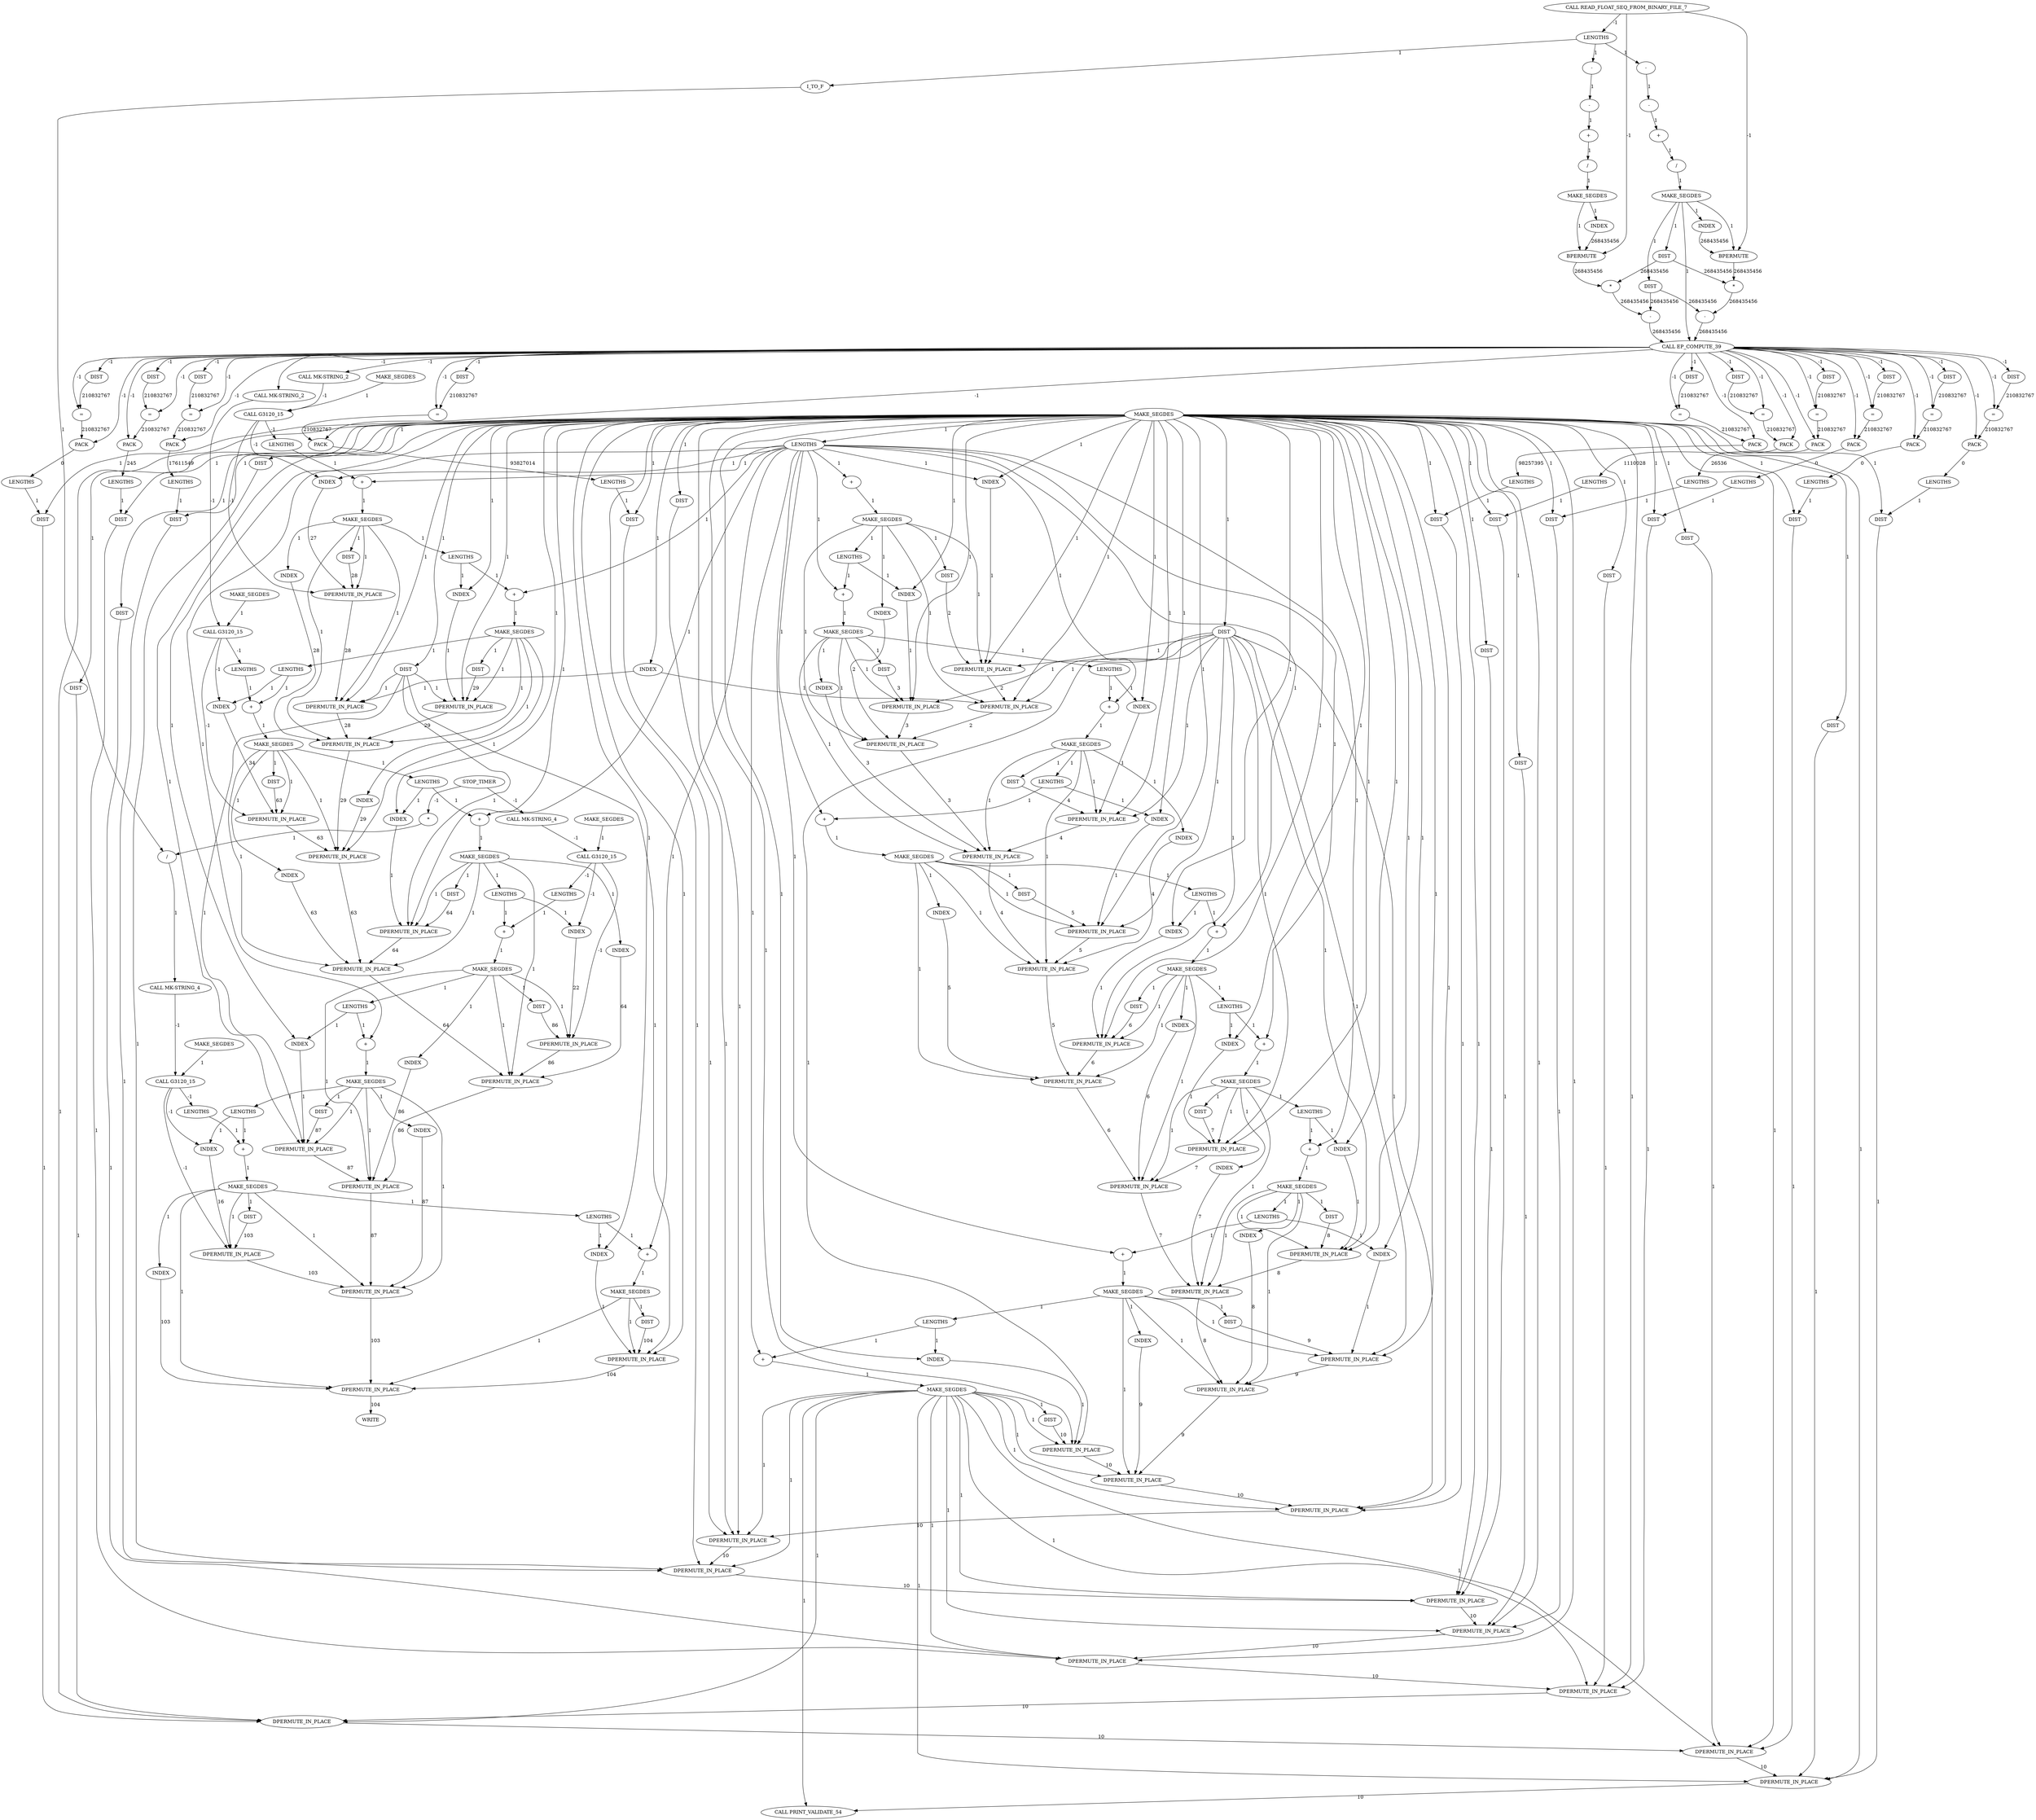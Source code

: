 digraph {
	ep_A_INST_4998 [label=DIST cost=43]
	ep_A_INST_4738 [label=LENGTHS cost=1419]
	ep_A_INST_91 [label="CALL G3120_15" cost=0]
	ep_A_INST_4604 [label=INDEX cost=172]
	ep_A_INST_5230 [label=DIST cost=43]
	ep_A_INST_5799 [label=MAKE_SEGDES cost=86]
	ep_A_INST_4543 [label=MAKE_SEGDES cost=43]
	ep_A_INST_10302 [label=DPERMUTE_IN_PLACE cost=215]
	ep_A_INST_3915 [label=MAKE_SEGDES cost=1591]
	ep_A_INST_4663 [label=PACK cost=2788401521]
	ep_A_INST_10319 [label=DPERMUTE_IN_PLACE cost=903]
	ep_A_INST_4081 [label=MAKE_SEGDES cost=43]
	ep_A_INST_64 [label=STOP_TIMER cost=0]
	ep_A_INST_4538 [label="+" cost=43]
	ep_A_INST_4867 [label=PACK cost=700588938]
	ep_A_INST_5805 [label=DIST cost=1]
	ep_A_INST_10317 [label=DPERMUTE_IN_PLACE cost=860]
	ep_A_INST_5275 [label=PACK cost=265992711]
	ep_A_INST_5871 [label="+" cost=86]
	ep_A_INST_10329 [label=DPERMUTE_IN_PLACE cost=172]
	ep_A_INST_5225 [label=DIST cost=86]
	ep_A_INST_4958 [label=DIST cost=1]
	ep_A_INST_5453 [label=MAKE_SEGDES cost=43]
	ep_A_INST_5503 [label=INDEX cost=172]
	ep_A_INST_123 [label="CALL MK-STRING_4" cost=0]
	ep_A_INST_4865 [label="=" cost=163305916]
	ep_A_INST_5882 [label=DIST cost=43]
	ep_A_INST_5001 [label="=" cost=162471157]
	ep_A_INST_10322 [label=DPERMUTE_IN_PLACE cost=903]
	ep_A_INST_4153 [label="+" cost=86]
	ep_A_INST_5876 [label=MAKE_SEGDES cost=43]
	ep_A_INST_5282 [label=LENGTHS cost=24897]
	ep_A_INST_61 [label="CALL EP_COMPUTE_39" cost=0]
	ep_A_INST_4935 [label=PACK cost=283357745]
	ep_A_INST_5906 [label=WRITE cost=0]
	ep_A_INST_4615 [label="+" cost=86]
	ep_A_INST_3980 [label=LENGTHS cost=86]
	ep_A_INST_5635 [label=LENGTHS cost=43]
	ep_A_INST_10325 [label=DPERMUTE_IN_PLACE cost=903]
	ep_A_INST_3876 [label="-" cost=1376]
	ep_A_INST_5783 [label=INDEX cost=215]
	ep_A_INST_5525 [label=DIST cost=43]
	ep_A_INST_5631 [label=INDEX cost=1591]
	ep_A_INST_10341 [label=DPERMUTE_IN_PLACE cost=215]
	ep_A_INST_10298 [label=DPERMUTE_IN_PLACE cost=3096]
	ep_A_INST_10328 [label=DPERMUTE_IN_PLACE cost=172]
	ep_A_INST_10311 [label=DPERMUTE_IN_PLACE cost=3611]
	ep_A_INST_5448 [label="+" cost=1978]
	ep_A_INST_4057 [label=LENGTHS cost=43]
	ep_A_INST_5270 [label=DIST cost=43]
	ep_A_INST_10337 [label=DPERMUTE_IN_PLACE cost=301]
	ep_A_INST_5733 [label=MAKE_SEGDES cost=43]
	ep_A_INST_5134 [label=DIST cost=21285]
	ep_A_INST_4004 [label=MAKE_SEGDES cost=43]
	ep_A_INST_4211 [label=LENGTHS cost=43]
	ep_A_INST_5771 [label=INDEX cost=86]
	ep_A_INST_4799 [label=PACK cost=799648769]
	ep_A_INST_3920 [label=INDEX cost=2107]
	ep_A_INST_98 [label=MAKE_SEGDES cost=43]
	ep_A_INST_4384 [label="+" cost=86]
	ep_A_INST_4806 [label=LENGTHS cost=602]
	ep_A_INST_10331 [label=DPERMUTE_IN_PLACE cost=171]
	ep_A_INST_3898 [label=BPERMUTE cost=1790026704]
	ep_A_INST_3949 [label=MAKE_SEGDES cost=172]
	ep_A_INST_5162 [label=DIST cost=43]
	ep_A_INST_10307 [label=DPERMUTE_IN_PLACE cost=172]
	ep_A_INST_5429 [label=LENGTHS cost=43]
	ep_A_INST_4312 [label=MAKE_SEGDES cost=43]
	ep_A_INST_4442 [label=LENGTHS cost=43]
	ep_A_INST_5333 [label="/" cost=129]
	ep_A_INST_124 [label="CALL G3120_15" cost=0]
	ep_A_INST_4241 [label=DIST cost=43]
	ep_A_INST_4515 [label=INDEX cost=2838]
	ep_A_INST_10332 [label=DPERMUTE_IN_PLACE cost=172]
	ep_A_INST_5089 [label=DIST cost=86]
	ep_A_INST_10324 [label=DPERMUTE_IN_PLACE cost=2193]
	ep_A_INST_10321 [label=DPERMUTE_IN_PLACE cost=1720]
	ep_A_INST_5078 [label=LENGTHS cost=1247]
	ep_A_INST_5709 [label=LENGTHS cost=86]
	ep_A_INST_5705 [label=INDEX cost=2193]
	ep_A_INST_3928 [label=BPERMUTE cost=1765339759]
	ep_A_INST_10316 [label=DPERMUTE_IN_PLACE cost=2107]
	ep_A_INST_10299 [label=DPERMUTE_IN_PLACE cost=172]
	ep_A_INST_4890 [label=DIST cost=43]
	ep_A_INST_4930 [label=DIST cost=43]
	ep_A_INST_10312 [label=DPERMUTE_IN_PLACE cost=129]
	ep_A_INST_4134 [label=LENGTHS cost=129]
	ep_A_INST_10303 [label=DPERMUTE_IN_PLACE cost=171]
	ep_A_INST_4130 [label=INDEX cost=172]
	ep_A_INST_3906 [label="-" cost=989]
	ep_A_INST_5205 [label="=" cost=163027534]
	ep_A_INST_10330 [label=DPERMUTE_IN_PLACE cost=430]
	ep_A_INST_20 [label="CALL READ_FLOAT_SEQ_FROM_BINARY_FILE_7" cost=0]
	ep_A_INST_36 [label="*" cost=617477592]
	ep_A_INST_5379 [label=MAKE_SEGDES cost=43]
	ep_A_INST_5026 [label=DIST cost=43]
	ep_A_INST_4361 [label=INDEX cost=3311]
	ep_A_INST_5139 [label=PACK cost=337977119]
	ep_A_INST_10334 [label=DPERMUTE_IN_PLACE cost=344]
	ep_A_INST_112 [label="CALL MK-STRING_4" cost=0]
	ep_A_INST_4822 [label=DIST cost=1]
	ep_A_INST_5137 [label="=" cost=163072684]
	ep_A_INST_4395 [label=DIST cost=43]
	ep_A_INST_4307 [label="+" cost=86]
	ep_A_INST_10310 [label=DPERMUTE_IN_PLACE cost=171]
	ep_A_INST_4549 [label=DIST cost=43]
	ep_A_INST_5003 [label=PACK cost=266093331]
	ep_A_INST_4288 [label=LENGTHS cost=43]
	ep_A_INST_5852 [label=LENGTHS cost=43]
	ep_A_INST_49 [label="*" cost=666928366]
	ep_A_INST_42 [label="-" cost=702261122]
	ep_A_INST_4065 [label=INDEX cost=215]
	ep_A_INST_10318 [label=DPERMUTE_IN_PLACE cost=989]
	ep_A_INST_5021 [label=DIST cost=26488]
	ep_A_INST_10305 [label=DPERMUTE_IN_PLACE cost=129]
	ep_A_INST_4797 [label="=" cost=163780980]
	ep_A_INST_5653 [label=LENGTHS cost=43]
	ep_A_INST_10313 [label=DPERMUTE_IN_PLACE cost=172]
	ep_A_INST_87 [label=MAKE_SEGDES cost=86]
	ep_A_INST_5519 [label=MAKE_SEGDES cost=43]
	ep_A_INST_4749 [label=DIST cost=903]
	ep_A_INST_5385 [label=DIST cost=86]
	ep_A_INST_4942 [label=LENGTHS cost=602]
	ep_A_INST_4885 [label=DIST cost=344]
	ep_A_INST_3914 [label="/" cost=5805]
	ep_A_INST_3878 [label="-" cost=43]
	ep_A_INST_5157 [label=DIST cost=86]
	ep_A_INST_5341 [label=DIST cost=86]
	ep_A_INST_5374 [label="+" cost=129]
	ep_A_INST_3908 [label="-" cost=1]
	ep_A_INST_4053 [label=INDEX cost=215]
	ep_A_INST_3955 [label=DIST cost=516]
	ep_A_INST_5069 [label="=" cost=163152148]
	ep_A_INST_10326 [label=DPERMUTE_IN_PLACE cost=386]
	ep_A_INST_4626 [label=DIST cost=43]
	ep_A_INST_4731 [label=PACK cost=2722571574]
	ep_A_INST_3884 [label="/" cost=172]
	ep_A_INST_4373 [label=INDEX cost=129]
	ep_A_INST_10320 [label=DPERMUTE_IN_PLACE cost=903]
	ep_A_INST_3940 [label=DIST cost=1806]
	ep_A_INST_5146 [label=LENGTHS cost=1333]
	ep_A_INST_5848 [label=INDEX cost=172]
	ep_A_INST_4230 [label="+" cost=86]
	ep_A_INST_5459 [label=DIST cost=43]
	ep_A_INST_4658 [label=DIST cost=43]
	ep_A_INST_5202 [label=DIST cost=20855]
	ep_A_INST_101 [label="CALL MK-STRING_2" cost=0]
	ep_A_INST_3890 [label=INDEX cost=731]
	ep_A_INST_4296 [label=INDEX cost=129]
	ep_A_INST_4158 [label=MAKE_SEGDES cost=86]
	ep_A_INST_5739 [label=DIST cost=86]
	ep_A_INST_4087 [label=DIST cost=86]
	ep_A_INST_4472 [label=DIST cost=43]
	ep_A_INST_4284 [label=INDEX cost=5719]
	ep_A_INST_5491 [label=INDEX cost=86]
	ep_A_INST_10314 [label=DPERMUTE_IN_PLACE cost=128]
	ep_A_INST_10323 [label=DPERMUTE_IN_PLACE cost=946]
	ep_A_INST_5775 [label=LENGTHS cost=86]
	ep_A_INST_10301 [label=DPERMUTE_IN_PLACE cost=214]
	ep_A_INST_5665 [label=DIST cost=43]
	ep_A_INST_4519 [label=LENGTHS cost=86]
	ep_A_INST_4207 [label=INDEX cost=3139]
	ep_A_INST_3910 [label="+" cost=516]
	ep_A_INST_5643 [label=INDEX cost=129]
	ep_A_INST_5214 [label=LENGTHS cost=473]
	ep_A_INST_3976 [label=INDEX cost=1032]
	ep_A_INST_10315 [label=DPERMUTE_IN_PLACE cost=129]
	ep_A_INST_4461 [label="+" cost=86]
	ep_A_INST_74 [label="CALL PRINT_VALIDATE_54" cost=0]
	ep_A_INST_5010 [label=LENGTHS cost=946]
	ep_A_INST_5293 [label=DIST cost=1376]
	ep_A_INST_4620 [label=MAKE_SEGDES cost=43]
	ep_A_INST_3874 [label=LENGTHS cost=301]
	ep_A_INST_5793 [label=LENGTHS cost=2021]
	ep_A_INST_5094 [label=DIST cost=43]
	ep_A_INST_5588 [label="+" cost=86]
	ep_A_INST_4527 [label=INDEX cost=172]
	ep_A_INST_5071 [label=PACK cost=266053556]
	ep_A_INST_5513 [label=LENGTHS cost=43]
	ep_A_INST_5599 [label=DIST cost=43]
	ep_A_INST_5569 [label=LENGTHS cost=43]
	ep_A_INST_5593 [label=MAKE_SEGDES cost=86]
	ep_A_INST_120 [label=MAKE_SEGDES cost=43]
	ep_A_INST_4953 [label=DIST cost=559]
	ep_A_INST_10327 [label=DPERMUTE_IN_PLACE cost=86]
	ep_A_INST_4862 [label=DIST cost=22059]
	ep_A_INST_4933 [label="=" cost=162957659]
	ep_A_INST_3937 [label=DIST cost=1462]
	ep_A_INST_5514 [label="+" cost=43]
	ep_A_INST_4318 [label=DIST cost=86]
	ep_A_INST_4365 [label=LENGTHS cost=86]
	ep_A_INST_3885 [label=MAKE_SEGDES cost=43]
	ep_A_INST_5577 [label=INDEX cost=129]
	ep_A_INST_4076 [label="+" cost=129]
	ep_A_INST_3988 [label=INDEX cost=129]
	ep_A_INST_10340 [label=DPERMUTE_IN_PLACE cost=214]
	ep_A_INST_4661 [label="=" cost=163657054]
	ep_A_INST_5066 [label=DIST cost=1]
	ep_A_INST_4794 [label=DIST cost=23263]
	ep_A_INST_4389 [label=MAKE_SEGDES cost=43]
	ep_A_INST_10309 [label=DPERMUTE_IN_PLACE cost=129]
	ep_A_INST_4235 [label=MAKE_SEGDES cost=43]
	ep_A_INST_4219 [label=INDEX cost=172]
	ep_A_INST_5717 [label=INDEX cost=129]
	ep_A_INST_10300 [label=DPERMUTE_IN_PLACE cost=172]
	ep_A_INST_5794 [label="+" cost=43]
	ep_A_INST_5363 [label=INDEX cost=2064]
	ep_A_INST_5659 [label=MAKE_SEGDES cost=43]
	ep_A_INST_10336 [label=DPERMUTE_IN_PLACE cost=215]
	ep_A_INST_10339 [label=DPERMUTE_IN_PLACE cost=215]
	ep_A_INST_10306 [label=DPERMUTE_IN_PLACE cost=172]
	ep_A_INST_10304 [label=DPERMUTE_IN_PLACE cost=214]
	ep_A_INST_4686 [label=DIST cost=24467]
	ep_A_INST_5437 [label=INDEX cost=129]
	ep_A_INST_4670 [label=LENGTHS cost=2064]
	ep_A_INST_4592 [label=INDEX cost=129]
	ep_A_INST_113 [label="CALL G3120_15" cost=0]
	ep_A_INST_5860 [label=INDEX cost=129]
	ep_A_INST_81 [label="*" cost=903]
	ep_A_INST_5425 [label=INDEX cost=172]
	ep_A_INST_5273 [label="=" cost=163193170]
	ep_A_INST_5298 [label=DIST cost=43]
	ep_A_INST_102 [label="CALL G3120_15" cost=0]
	ep_A_INST_109 [label=MAKE_SEGDES cost=43]
	ep_A_INST_4164 [label=DIST cost=86]
	ep_A_INST_5654 [label="+" cost=86]
	ep_A_INST_3880 [label="+" cost=516]
	ep_A_INST_5373 [label=LENGTHS cost=43]
	ep_A_INST_55 [label="-" cost=634234993]
	ep_A_INST_78 [label=I_TO_F cost=2451]
	ep_A_INST_5495 [label=LENGTHS cost=43]
	ep_A_INST_4726 [label=DIST cost=43]
	ep_A_INST_4450 [label=INDEX cost=129]
	ep_A_INST_4466 [label=MAKE_SEGDES cost=43]
	ep_A_INST_10338 [label=DPERMUTE_IN_PLACE cost=301]
	ep_A_INST_10333 [label=DPERMUTE_IN_PLACE cost=258]
	ep_A_INST_4142 [label=INDEX cost=172]
	ep_A_INST_3999 [label="+" cost=3956]
	ep_A_INST_5728 [label="+" cost=86]
	ep_A_INST_4817 [label=DIST cost=129]
	ep_A_INST_4438 [label=INDEX cost=2064]
	ep_A_INST_4729 [label="=" cost=163532139]
	ep_A_INST_4874 [label=LENGTHS cost=473]
	ep_A_INST_90 [label="CALL MK-STRING_2" cost=0]
	ep_A_INST_10335 [label=DPERMUTE_IN_PLACE cost=257]
	ep_A_INST_5565 [label=INDEX cost=2064]
	ep_A_INST_4754 [label=DIST cost=43]
	ep_A_INST_4596 [label=LENGTHS cost=1935]
	ep_A_INST_5207 [label=PACK cost=265993571]
	ep_A_INST_10308 [label=DPERMUTE_IN_PLACE cost=129]
	ep_A_INST_4010 [label=DIST cost=86]
	ep_A_INST_4998 -> ep_A_INST_5001 [label=210832767 cost=210832767]
	ep_A_INST_4738 -> ep_A_INST_4754 [label=1 cost=1]
	ep_A_INST_91 -> ep_A_INST_5363 [label=-1 cost=-1]
	ep_A_INST_91 -> ep_A_INST_5373 [label=-1 cost=-1]
	ep_A_INST_91 -> ep_A_INST_10326 [label=-1 cost=-1]
	ep_A_INST_4604 -> ep_A_INST_10314 [label=1 cost=1]
	ep_A_INST_5230 -> ep_A_INST_10324 [label=1 cost=1]
	ep_A_INST_5799 -> ep_A_INST_5805 [label=1 cost=1]
	ep_A_INST_5799 -> ep_A_INST_10338 [label=1 cost=1]
	ep_A_INST_5799 -> ep_A_INST_10339 [label=1 cost=1]
	ep_A_INST_5799 -> ep_A_INST_5848 [label=1 cost=1]
	ep_A_INST_5799 -> ep_A_INST_5852 [label=1 cost=1]
	ep_A_INST_5799 -> ep_A_INST_10341 [label=1 cost=1]
	ep_A_INST_4543 -> ep_A_INST_4549 [label=1 cost=1]
	ep_A_INST_4543 -> ep_A_INST_10312 [label=1 cost=1]
	ep_A_INST_4543 -> ep_A_INST_10313 [label=1 cost=1]
	ep_A_INST_4543 -> ep_A_INST_4592 [label=1 cost=1]
	ep_A_INST_4543 -> ep_A_INST_4596 [label=1 cost=1]
	ep_A_INST_4543 -> ep_A_INST_10315 [label=1 cost=1]
	ep_A_INST_10302 -> ep_A_INST_10303 [label=4 cost=4]
	ep_A_INST_3915 -> ep_A_INST_3920 [label=1 cost=1]
	ep_A_INST_3915 -> ep_A_INST_3928 [label=1 cost=1]
	ep_A_INST_4663 -> ep_A_INST_4670 [label=98257395 cost=98257395]
	ep_A_INST_10319 -> ep_A_INST_10320 [label=10 cost=10]
	ep_A_INST_4081 -> ep_A_INST_4087 [label=1 cost=1]
	ep_A_INST_4081 -> ep_A_INST_10300 [label=1 cost=1]
	ep_A_INST_4081 -> ep_A_INST_10301 [label=1 cost=1]
	ep_A_INST_4081 -> ep_A_INST_4130 [label=1 cost=1]
	ep_A_INST_4081 -> ep_A_INST_4134 [label=1 cost=1]
	ep_A_INST_4081 -> ep_A_INST_10303 [label=1 cost=1]
	ep_A_INST_64 -> ep_A_INST_81 [label=-1 cost=-1]
	ep_A_INST_64 -> ep_A_INST_112 [label=-1 cost=-1]
	ep_A_INST_4538 -> ep_A_INST_4543 [label=1 cost=1]
	ep_A_INST_4867 -> ep_A_INST_4874 [label=1110028 cost=1110028]
	ep_A_INST_5805 -> ep_A_INST_10338 [label=103 cost=103]
	ep_A_INST_10317 -> ep_A_INST_10318 [label=10 cost=10]
	ep_A_INST_5275 -> ep_A_INST_5282 [label=0 cost=0]
	ep_A_INST_5871 -> ep_A_INST_5876 [label=1 cost=1]
	ep_A_INST_10329 -> ep_A_INST_10331 [label=29 cost=29]
	ep_A_INST_5225 -> ep_A_INST_10324 [label=1 cost=1]
	ep_A_INST_4958 -> ep_A_INST_10320 [label=1 cost=1]
	ep_A_INST_5453 -> ep_A_INST_5459 [label=1 cost=1]
	ep_A_INST_5453 -> ep_A_INST_10328 [label=1 cost=1]
	ep_A_INST_5453 -> ep_A_INST_10329 [label=1 cost=1]
	ep_A_INST_5453 -> ep_A_INST_5491 [label=1 cost=1]
	ep_A_INST_5453 -> ep_A_INST_5495 [label=1 cost=1]
	ep_A_INST_5453 -> ep_A_INST_10331 [label=1 cost=1]
	ep_A_INST_5503 -> ep_A_INST_10330 [label=34 cost=34]
	ep_A_INST_123 -> ep_A_INST_124 [label=-1 cost=-1]
	ep_A_INST_4865 -> ep_A_INST_4867 [label=210832767 cost=210832767]
	ep_A_INST_5882 -> ep_A_INST_10340 [label=104 cost=104]
	ep_A_INST_5001 -> ep_A_INST_5003 [label=210832767 cost=210832767]
	ep_A_INST_10322 -> ep_A_INST_10323 [label=10 cost=10]
	ep_A_INST_4153 -> ep_A_INST_4158 [label=1 cost=1]
	ep_A_INST_5876 -> ep_A_INST_5882 [label=1 cost=1]
	ep_A_INST_5876 -> ep_A_INST_10340 [label=1 cost=1]
	ep_A_INST_5876 -> ep_A_INST_10341 [label=1 cost=1]
	ep_A_INST_5282 -> ep_A_INST_5298 [label=1 cost=1]
	ep_A_INST_61 -> ep_A_INST_4658 [label=-1 cost=-1]
	ep_A_INST_61 -> ep_A_INST_4661 [label=-1 cost=-1]
	ep_A_INST_61 -> ep_A_INST_4663 [label=-1 cost=-1]
	ep_A_INST_61 -> ep_A_INST_4726 [label=-1 cost=-1]
	ep_A_INST_61 -> ep_A_INST_4729 [label=-1 cost=-1]
	ep_A_INST_61 -> ep_A_INST_4731 [label=-1 cost=-1]
	ep_A_INST_61 -> ep_A_INST_4794 [label=-1 cost=-1]
	ep_A_INST_61 -> ep_A_INST_4797 [label=-1 cost=-1]
	ep_A_INST_61 -> ep_A_INST_4799 [label=-1 cost=-1]
	ep_A_INST_61 -> ep_A_INST_4862 [label=-1 cost=-1]
	ep_A_INST_61 -> ep_A_INST_4865 [label=-1 cost=-1]
	ep_A_INST_61 -> ep_A_INST_4867 [label=-1 cost=-1]
	ep_A_INST_61 -> ep_A_INST_4930 [label=-1 cost=-1]
	ep_A_INST_61 -> ep_A_INST_4933 [label=-1 cost=-1]
	ep_A_INST_61 -> ep_A_INST_4935 [label=-1 cost=-1]
	ep_A_INST_61 -> ep_A_INST_4998 [label=-1 cost=-1]
	ep_A_INST_61 -> ep_A_INST_5001 [label=-1 cost=-1]
	ep_A_INST_61 -> ep_A_INST_5003 [label=-1 cost=-1]
	ep_A_INST_61 -> ep_A_INST_5066 [label=-1 cost=-1]
	ep_A_INST_61 -> ep_A_INST_5069 [label=-1 cost=-1]
	ep_A_INST_61 -> ep_A_INST_5071 [label=-1 cost=-1]
	ep_A_INST_61 -> ep_A_INST_5134 [label=-1 cost=-1]
	ep_A_INST_61 -> ep_A_INST_5137 [label=-1 cost=-1]
	ep_A_INST_61 -> ep_A_INST_5139 [label=-1 cost=-1]
	ep_A_INST_61 -> ep_A_INST_5202 [label=-1 cost=-1]
	ep_A_INST_61 -> ep_A_INST_5205 [label=-1 cost=-1]
	ep_A_INST_61 -> ep_A_INST_5207 [label=-1 cost=-1]
	ep_A_INST_61 -> ep_A_INST_5270 [label=-1 cost=-1]
	ep_A_INST_61 -> ep_A_INST_5273 [label=-1 cost=-1]
	ep_A_INST_61 -> ep_A_INST_5275 [label=-1 cost=-1]
	ep_A_INST_61 -> ep_A_INST_90 [label=-1 cost=-1]
	ep_A_INST_61 -> ep_A_INST_101 [label=-1 cost=-1]
	ep_A_INST_4935 -> ep_A_INST_4942 [label=26536 cost=26536]
	ep_A_INST_4615 -> ep_A_INST_4620 [label=1 cost=1]
	ep_A_INST_3980 -> ep_A_INST_3988 [label=1 cost=1]
	ep_A_INST_3980 -> ep_A_INST_3999 [label=1 cost=1]
	ep_A_INST_3980 -> ep_A_INST_4076 [label=1 cost=1]
	ep_A_INST_3980 -> ep_A_INST_4153 [label=1 cost=1]
	ep_A_INST_3980 -> ep_A_INST_4230 [label=1 cost=1]
	ep_A_INST_3980 -> ep_A_INST_4307 [label=1 cost=1]
	ep_A_INST_3980 -> ep_A_INST_4384 [label=1 cost=1]
	ep_A_INST_3980 -> ep_A_INST_4461 [label=1 cost=1]
	ep_A_INST_3980 -> ep_A_INST_4538 [label=1 cost=1]
	ep_A_INST_3980 -> ep_A_INST_4615 [label=1 cost=1]
	ep_A_INST_3980 -> ep_A_INST_5363 [label=1 cost=1]
	ep_A_INST_3980 -> ep_A_INST_5374 [label=1 cost=1]
	ep_A_INST_3980 -> ep_A_INST_5448 [label=1 cost=1]
	ep_A_INST_3980 -> ep_A_INST_5588 [label=1 cost=1]
	ep_A_INST_3980 -> ep_A_INST_5728 [label=1 cost=1]
	ep_A_INST_3980 -> ep_A_INST_5871 [label=1 cost=1]
	ep_A_INST_5635 -> ep_A_INST_5643 [label=1 cost=1]
	ep_A_INST_5635 -> ep_A_INST_5654 [label=1 cost=1]
	ep_A_INST_10325 -> ep_A_INST_74 [label=10 cost=10]
	ep_A_INST_3876 -> ep_A_INST_3878 [label=1 cost=1]
	ep_A_INST_5783 -> ep_A_INST_10338 [label=16 cost=16]
	ep_A_INST_5525 -> ep_A_INST_10330 [label=63 cost=63]
	ep_A_INST_5631 -> ep_A_INST_10335 [label=64 cost=64]
	ep_A_INST_10341 -> ep_A_INST_5906 [label=104 cost=104]
	ep_A_INST_10298 -> ep_A_INST_10299 [label=2 cost=2]
	ep_A_INST_10328 -> ep_A_INST_10329 [label=29 cost=29]
	ep_A_INST_10311 -> ep_A_INST_10313 [label=8 cost=8]
	ep_A_INST_5448 -> ep_A_INST_5453 [label=1 cost=1]
	ep_A_INST_4057 -> ep_A_INST_4065 [label=1 cost=1]
	ep_A_INST_4057 -> ep_A_INST_4076 [label=1 cost=1]
	ep_A_INST_5270 -> ep_A_INST_5273 [label=210832767 cost=210832767]
	ep_A_INST_10337 -> ep_A_INST_10339 [label=87 cost=87]
	ep_A_INST_5733 -> ep_A_INST_5739 [label=1 cost=1]
	ep_A_INST_5733 -> ep_A_INST_10336 [label=1 cost=1]
	ep_A_INST_5733 -> ep_A_INST_10337 [label=1 cost=1]
	ep_A_INST_5733 -> ep_A_INST_5771 [label=1 cost=1]
	ep_A_INST_5733 -> ep_A_INST_5775 [label=1 cost=1]
	ep_A_INST_5733 -> ep_A_INST_10339 [label=1 cost=1]
	ep_A_INST_5134 -> ep_A_INST_5137 [label=210832767 cost=210832767]
	ep_A_INST_4004 -> ep_A_INST_4010 [label=1 cost=1]
	ep_A_INST_4004 -> ep_A_INST_10298 [label=1 cost=1]
	ep_A_INST_4004 -> ep_A_INST_10299 [label=1 cost=1]
	ep_A_INST_4004 -> ep_A_INST_4053 [label=1 cost=1]
	ep_A_INST_4004 -> ep_A_INST_4057 [label=1 cost=1]
	ep_A_INST_4004 -> ep_A_INST_10301 [label=1 cost=1]
	ep_A_INST_4211 -> ep_A_INST_4219 [label=1 cost=1]
	ep_A_INST_4211 -> ep_A_INST_4230 [label=1 cost=1]
	ep_A_INST_5771 -> ep_A_INST_10339 [label=87 cost=87]
	ep_A_INST_4799 -> ep_A_INST_4806 [label=17611549 cost=17611549]
	ep_A_INST_3920 -> ep_A_INST_3928 [label=268435456 cost=268435456]
	ep_A_INST_98 -> ep_A_INST_102 [label=1 cost=1]
	ep_A_INST_4384 -> ep_A_INST_4389 [label=1 cost=1]
	ep_A_INST_4806 -> ep_A_INST_4822 [label=1 cost=1]
	ep_A_INST_10331 -> ep_A_INST_10333 [label=63 cost=63]
	ep_A_INST_3898 -> ep_A_INST_36 [label=268435456 cost=268435456]
	ep_A_INST_3949 -> ep_A_INST_3955 [label=1 cost=1]
	ep_A_INST_3949 -> ep_A_INST_3976 [label=1 cost=1]
	ep_A_INST_3949 -> ep_A_INST_3980 [label=1 cost=1]
	ep_A_INST_3949 -> ep_A_INST_3988 [label=1 cost=1]
	ep_A_INST_3949 -> ep_A_INST_10298 [label=1 cost=1]
	ep_A_INST_3949 -> ep_A_INST_10299 [label=1 cost=1]
	ep_A_INST_3949 -> ep_A_INST_4065 [label=1 cost=1]
	ep_A_INST_3949 -> ep_A_INST_10300 [label=1 cost=1]
	ep_A_INST_3949 -> ep_A_INST_4142 [label=1 cost=1]
	ep_A_INST_3949 -> ep_A_INST_10302 [label=1 cost=1]
	ep_A_INST_3949 -> ep_A_INST_4219 [label=1 cost=1]
	ep_A_INST_3949 -> ep_A_INST_10304 [label=1 cost=1]
	ep_A_INST_3949 -> ep_A_INST_4296 [label=1 cost=1]
	ep_A_INST_3949 -> ep_A_INST_10306 [label=1 cost=1]
	ep_A_INST_3949 -> ep_A_INST_4373 [label=1 cost=1]
	ep_A_INST_3949 -> ep_A_INST_10308 [label=1 cost=1]
	ep_A_INST_3949 -> ep_A_INST_4450 [label=1 cost=1]
	ep_A_INST_3949 -> ep_A_INST_10310 [label=1 cost=1]
	ep_A_INST_3949 -> ep_A_INST_4527 [label=1 cost=1]
	ep_A_INST_3949 -> ep_A_INST_10312 [label=1 cost=1]
	ep_A_INST_3949 -> ep_A_INST_4604 [label=1 cost=1]
	ep_A_INST_3949 -> ep_A_INST_10314 [label=1 cost=1]
	ep_A_INST_3949 -> ep_A_INST_4686 [label=1 cost=1]
	ep_A_INST_3949 -> ep_A_INST_10316 [label=1 cost=1]
	ep_A_INST_3949 -> ep_A_INST_4749 [label=1 cost=1]
	ep_A_INST_3949 -> ep_A_INST_4754 [label=1 cost=1]
	ep_A_INST_3949 -> ep_A_INST_10317 [label=1 cost=1]
	ep_A_INST_3949 -> ep_A_INST_4817 [label=1 cost=1]
	ep_A_INST_3949 -> ep_A_INST_4822 [label=1 cost=1]
	ep_A_INST_3949 -> ep_A_INST_10318 [label=1 cost=1]
	ep_A_INST_3949 -> ep_A_INST_4885 [label=1 cost=1]
	ep_A_INST_3949 -> ep_A_INST_4890 [label=1 cost=1]
	ep_A_INST_3949 -> ep_A_INST_10319 [label=1 cost=1]
	ep_A_INST_3949 -> ep_A_INST_4953 [label=1 cost=1]
	ep_A_INST_3949 -> ep_A_INST_4958 [label=1 cost=1]
	ep_A_INST_3949 -> ep_A_INST_10320 [label=1 cost=1]
	ep_A_INST_3949 -> ep_A_INST_5021 [label=1 cost=1]
	ep_A_INST_3949 -> ep_A_INST_5026 [label=1 cost=1]
	ep_A_INST_3949 -> ep_A_INST_10321 [label=1 cost=1]
	ep_A_INST_3949 -> ep_A_INST_5089 [label=1 cost=1]
	ep_A_INST_3949 -> ep_A_INST_5094 [label=1 cost=1]
	ep_A_INST_3949 -> ep_A_INST_10322 [label=1 cost=1]
	ep_A_INST_3949 -> ep_A_INST_5157 [label=1 cost=1]
	ep_A_INST_3949 -> ep_A_INST_5162 [label=1 cost=1]
	ep_A_INST_3949 -> ep_A_INST_10323 [label=1 cost=1]
	ep_A_INST_3949 -> ep_A_INST_5225 [label=1 cost=1]
	ep_A_INST_3949 -> ep_A_INST_5230 [label=1 cost=1]
	ep_A_INST_3949 -> ep_A_INST_10324 [label=1 cost=1]
	ep_A_INST_3949 -> ep_A_INST_5293 [label=1 cost=1]
	ep_A_INST_3949 -> ep_A_INST_5298 [label=1 cost=1]
	ep_A_INST_3949 -> ep_A_INST_10325 [label=1 cost=1]
	ep_A_INST_3949 -> ep_A_INST_5341 [label=1 cost=1]
	ep_A_INST_3949 -> ep_A_INST_10327 [label=1 cost=1]
	ep_A_INST_3949 -> ep_A_INST_5437 [label=1 cost=1]
	ep_A_INST_3949 -> ep_A_INST_10328 [label=1 cost=1]
	ep_A_INST_3949 -> ep_A_INST_5577 [label=1 cost=1]
	ep_A_INST_3949 -> ep_A_INST_10332 [label=1 cost=1]
	ep_A_INST_3949 -> ep_A_INST_5717 [label=1 cost=1]
	ep_A_INST_3949 -> ep_A_INST_10336 [label=1 cost=1]
	ep_A_INST_3949 -> ep_A_INST_5860 [label=1 cost=1]
	ep_A_INST_3949 -> ep_A_INST_10340 [label=1 cost=1]
	ep_A_INST_5162 -> ep_A_INST_10323 [label=1 cost=1]
	ep_A_INST_10307 -> ep_A_INST_10309 [label=6 cost=6]
	ep_A_INST_5429 -> ep_A_INST_5437 [label=1 cost=1]
	ep_A_INST_5429 -> ep_A_INST_5448 [label=1 cost=1]
	ep_A_INST_4312 -> ep_A_INST_4318 [label=1 cost=1]
	ep_A_INST_4312 -> ep_A_INST_10306 [label=1 cost=1]
	ep_A_INST_4312 -> ep_A_INST_10307 [label=1 cost=1]
	ep_A_INST_4312 -> ep_A_INST_4361 [label=1 cost=1]
	ep_A_INST_4312 -> ep_A_INST_4365 [label=1 cost=1]
	ep_A_INST_4312 -> ep_A_INST_10309 [label=1 cost=1]
	ep_A_INST_4442 -> ep_A_INST_4450 [label=1 cost=1]
	ep_A_INST_4442 -> ep_A_INST_4461 [label=1 cost=1]
	ep_A_INST_5333 -> ep_A_INST_123 [label=1 cost=1]
	ep_A_INST_124 -> ep_A_INST_5783 [label=-1 cost=-1]
	ep_A_INST_124 -> ep_A_INST_5793 [label=-1 cost=-1]
	ep_A_INST_124 -> ep_A_INST_10338 [label=-1 cost=-1]
	ep_A_INST_4241 -> ep_A_INST_10304 [label=5 cost=5]
	ep_A_INST_4515 -> ep_A_INST_10313 [label=8 cost=8]
	ep_A_INST_10332 -> ep_A_INST_10333 [label=64 cost=64]
	ep_A_INST_5089 -> ep_A_INST_10322 [label=1 cost=1]
	ep_A_INST_10324 -> ep_A_INST_10325 [label=10 cost=10]
	ep_A_INST_10321 -> ep_A_INST_10322 [label=10 cost=10]
	ep_A_INST_5078 -> ep_A_INST_5094 [label=1 cost=1]
	ep_A_INST_5709 -> ep_A_INST_5717 [label=1 cost=1]
	ep_A_INST_5709 -> ep_A_INST_5728 [label=1 cost=1]
	ep_A_INST_5705 -> ep_A_INST_10337 [label=86 cost=86]
	ep_A_INST_3928 -> ep_A_INST_49 [label=268435456 cost=268435456]
	ep_A_INST_10316 -> ep_A_INST_10317 [label=10 cost=10]
	ep_A_INST_10299 -> ep_A_INST_10301 [label=2 cost=2]
	ep_A_INST_4890 -> ep_A_INST_10319 [label=1 cost=1]
	ep_A_INST_4930 -> ep_A_INST_4933 [label=210832767 cost=210832767]
	ep_A_INST_10312 -> ep_A_INST_10313 [label=9 cost=9]
	ep_A_INST_4134 -> ep_A_INST_4142 [label=1 cost=1]
	ep_A_INST_4134 -> ep_A_INST_4153 [label=1 cost=1]
	ep_A_INST_10303 -> ep_A_INST_10305 [label=4 cost=4]
	ep_A_INST_4130 -> ep_A_INST_10303 [label=3 cost=3]
	ep_A_INST_3906 -> ep_A_INST_3908 [label=1 cost=1]
	ep_A_INST_5205 -> ep_A_INST_5207 [label=210832767 cost=210832767]
	ep_A_INST_10330 -> ep_A_INST_10331 [label=63 cost=63]
	ep_A_INST_20 -> ep_A_INST_3874 [label=-1 cost=-1]
	ep_A_INST_20 -> ep_A_INST_3898 [label=-1 cost=-1]
	ep_A_INST_20 -> ep_A_INST_3928 [label=-1 cost=-1]
	ep_A_INST_36 -> ep_A_INST_42 [label=268435456 cost=268435456]
	ep_A_INST_5379 -> ep_A_INST_5385 [label=1 cost=1]
	ep_A_INST_5379 -> ep_A_INST_10326 [label=1 cost=1]
	ep_A_INST_5379 -> ep_A_INST_10327 [label=1 cost=1]
	ep_A_INST_5379 -> ep_A_INST_5425 [label=1 cost=1]
	ep_A_INST_5379 -> ep_A_INST_5429 [label=1 cost=1]
	ep_A_INST_5379 -> ep_A_INST_10329 [label=1 cost=1]
	ep_A_INST_5026 -> ep_A_INST_10321 [label=1 cost=1]
	ep_A_INST_4361 -> ep_A_INST_10309 [label=6 cost=6]
	ep_A_INST_5139 -> ep_A_INST_5146 [label=0 cost=0]
	ep_A_INST_10334 -> ep_A_INST_10335 [label=86 cost=86]
	ep_A_INST_112 -> ep_A_INST_113 [label=-1 cost=-1]
	ep_A_INST_4822 -> ep_A_INST_10318 [label=1 cost=1]
	ep_A_INST_5137 -> ep_A_INST_5139 [label=210832767 cost=210832767]
	ep_A_INST_4395 -> ep_A_INST_10308 [label=7 cost=7]
	ep_A_INST_4307 -> ep_A_INST_4312 [label=1 cost=1]
	ep_A_INST_10310 -> ep_A_INST_10311 [label=8 cost=8]
	ep_A_INST_4549 -> ep_A_INST_10312 [label=9 cost=9]
	ep_A_INST_5003 -> ep_A_INST_5010 [label=245 cost=245]
	ep_A_INST_4288 -> ep_A_INST_4296 [label=1 cost=1]
	ep_A_INST_4288 -> ep_A_INST_4307 [label=1 cost=1]
	ep_A_INST_5852 -> ep_A_INST_5860 [label=1 cost=1]
	ep_A_INST_5852 -> ep_A_INST_5871 [label=1 cost=1]
	ep_A_INST_49 -> ep_A_INST_55 [label=268435456 cost=268435456]
	ep_A_INST_42 -> ep_A_INST_61 [label=268435456 cost=268435456]
	ep_A_INST_4065 -> ep_A_INST_10300 [label=1 cost=1]
	ep_A_INST_10318 -> ep_A_INST_10319 [label=10 cost=10]
	ep_A_INST_5021 -> ep_A_INST_10321 [label=1 cost=1]
	ep_A_INST_10305 -> ep_A_INST_10307 [label=5 cost=5]
	ep_A_INST_4797 -> ep_A_INST_4799 [label=210832767 cost=210832767]
	ep_A_INST_5653 -> ep_A_INST_5654 [label=1 cost=1]
	ep_A_INST_10313 -> ep_A_INST_10315 [label=9 cost=9]
	ep_A_INST_87 -> ep_A_INST_91 [label=1 cost=1]
	ep_A_INST_5519 -> ep_A_INST_5525 [label=1 cost=1]
	ep_A_INST_5519 -> ep_A_INST_10330 [label=1 cost=1]
	ep_A_INST_5519 -> ep_A_INST_10331 [label=1 cost=1]
	ep_A_INST_5519 -> ep_A_INST_5565 [label=1 cost=1]
	ep_A_INST_5519 -> ep_A_INST_5569 [label=1 cost=1]
	ep_A_INST_5519 -> ep_A_INST_10333 [label=1 cost=1]
	ep_A_INST_4749 -> ep_A_INST_10317 [label=1 cost=1]
	ep_A_INST_5385 -> ep_A_INST_10326 [label=28 cost=28]
	ep_A_INST_4942 -> ep_A_INST_4958 [label=1 cost=1]
	ep_A_INST_4885 -> ep_A_INST_10319 [label=1 cost=1]
	ep_A_INST_3914 -> ep_A_INST_3915 [label=1 cost=1]
	ep_A_INST_3878 -> ep_A_INST_3880 [label=1 cost=1]
	ep_A_INST_5157 -> ep_A_INST_10323 [label=1 cost=1]
	ep_A_INST_5341 -> ep_A_INST_10327 [label=1 cost=1]
	ep_A_INST_5341 -> ep_A_INST_10328 [label=1 cost=1]
	ep_A_INST_5341 -> ep_A_INST_10332 [label=1 cost=1]
	ep_A_INST_5341 -> ep_A_INST_10336 [label=1 cost=1]
	ep_A_INST_5341 -> ep_A_INST_10340 [label=1 cost=1]
	ep_A_INST_5374 -> ep_A_INST_5379 [label=1 cost=1]
	ep_A_INST_3908 -> ep_A_INST_3910 [label=1 cost=1]
	ep_A_INST_4053 -> ep_A_INST_10301 [label=2 cost=2]
	ep_A_INST_3955 -> ep_A_INST_10298 [label=1 cost=1]
	ep_A_INST_3955 -> ep_A_INST_10299 [label=1 cost=1]
	ep_A_INST_3955 -> ep_A_INST_10300 [label=1 cost=1]
	ep_A_INST_3955 -> ep_A_INST_10302 [label=1 cost=1]
	ep_A_INST_3955 -> ep_A_INST_10304 [label=1 cost=1]
	ep_A_INST_3955 -> ep_A_INST_10306 [label=1 cost=1]
	ep_A_INST_3955 -> ep_A_INST_10308 [label=1 cost=1]
	ep_A_INST_3955 -> ep_A_INST_10310 [label=1 cost=1]
	ep_A_INST_3955 -> ep_A_INST_10312 [label=1 cost=1]
	ep_A_INST_3955 -> ep_A_INST_10314 [label=1 cost=1]
	ep_A_INST_3955 -> ep_A_INST_10316 [label=1 cost=1]
	ep_A_INST_5069 -> ep_A_INST_5071 [label=210832767 cost=210832767]
	ep_A_INST_10326 -> ep_A_INST_10327 [label=28 cost=28]
	ep_A_INST_4626 -> ep_A_INST_10314 [label=10 cost=10]
	ep_A_INST_4731 -> ep_A_INST_4738 [label=93827014 cost=93827014]
	ep_A_INST_3884 -> ep_A_INST_3885 [label=1 cost=1]
	ep_A_INST_4373 -> ep_A_INST_10308 [label=1 cost=1]
	ep_A_INST_10320 -> ep_A_INST_10321 [label=10 cost=10]
	ep_A_INST_3940 -> ep_A_INST_42 [label=268435456 cost=268435456]
	ep_A_INST_3940 -> ep_A_INST_55 [label=268435456 cost=268435456]
	ep_A_INST_5146 -> ep_A_INST_5162 [label=1 cost=1]
	ep_A_INST_5848 -> ep_A_INST_10341 [label=103 cost=103]
	ep_A_INST_4230 -> ep_A_INST_4235 [label=1 cost=1]
	ep_A_INST_5459 -> ep_A_INST_10328 [label=29 cost=29]
	ep_A_INST_4658 -> ep_A_INST_4661 [label=210832767 cost=210832767]
	ep_A_INST_5202 -> ep_A_INST_5205 [label=210832767 cost=210832767]
	ep_A_INST_101 -> ep_A_INST_102 [label=-1 cost=-1]
	ep_A_INST_3890 -> ep_A_INST_3898 [label=268435456 cost=268435456]
	ep_A_INST_4296 -> ep_A_INST_10306 [label=1 cost=1]
	ep_A_INST_4158 -> ep_A_INST_4164 [label=1 cost=1]
	ep_A_INST_4158 -> ep_A_INST_10302 [label=1 cost=1]
	ep_A_INST_4158 -> ep_A_INST_10303 [label=1 cost=1]
	ep_A_INST_4158 -> ep_A_INST_4207 [label=1 cost=1]
	ep_A_INST_4158 -> ep_A_INST_4211 [label=1 cost=1]
	ep_A_INST_4158 -> ep_A_INST_10305 [label=1 cost=1]
	ep_A_INST_5739 -> ep_A_INST_10336 [label=87 cost=87]
	ep_A_INST_4087 -> ep_A_INST_10300 [label=3 cost=3]
	ep_A_INST_4472 -> ep_A_INST_10310 [label=8 cost=8]
	ep_A_INST_4284 -> ep_A_INST_10307 [label=5 cost=5]
	ep_A_INST_5491 -> ep_A_INST_10331 [label=29 cost=29]
	ep_A_INST_10314 -> ep_A_INST_10315 [label=10 cost=10]
	ep_A_INST_10323 -> ep_A_INST_10324 [label=10 cost=10]
	ep_A_INST_5775 -> ep_A_INST_5783 [label=1 cost=1]
	ep_A_INST_5775 -> ep_A_INST_5794 [label=1 cost=1]
	ep_A_INST_10301 -> ep_A_INST_10303 [label=3 cost=3]
	ep_A_INST_5665 -> ep_A_INST_10334 [label=86 cost=86]
	ep_A_INST_4519 -> ep_A_INST_4527 [label=1 cost=1]
	ep_A_INST_4519 -> ep_A_INST_4538 [label=1 cost=1]
	ep_A_INST_4207 -> ep_A_INST_10305 [label=4 cost=4]
	ep_A_INST_3910 -> ep_A_INST_3914 [label=1 cost=1]
	ep_A_INST_5643 -> ep_A_INST_10334 [label=22 cost=22]
	ep_A_INST_5214 -> ep_A_INST_5230 [label=1 cost=1]
	ep_A_INST_3976 -> ep_A_INST_10299 [label=1 cost=1]
	ep_A_INST_3976 -> ep_A_INST_10327 [label=1 cost=1]
	ep_A_INST_10315 -> ep_A_INST_10316 [label=10 cost=10]
	ep_A_INST_4461 -> ep_A_INST_4466 [label=1 cost=1]
	ep_A_INST_5010 -> ep_A_INST_5026 [label=1 cost=1]
	ep_A_INST_5293 -> ep_A_INST_10325 [label=1 cost=1]
	ep_A_INST_4620 -> ep_A_INST_4626 [label=1 cost=1]
	ep_A_INST_4620 -> ep_A_INST_10314 [label=1 cost=1]
	ep_A_INST_4620 -> ep_A_INST_10315 [label=1 cost=1]
	ep_A_INST_4620 -> ep_A_INST_10316 [label=1 cost=1]
	ep_A_INST_4620 -> ep_A_INST_10317 [label=1 cost=1]
	ep_A_INST_4620 -> ep_A_INST_10318 [label=1 cost=1]
	ep_A_INST_4620 -> ep_A_INST_10319 [label=1 cost=1]
	ep_A_INST_4620 -> ep_A_INST_10320 [label=1 cost=1]
	ep_A_INST_4620 -> ep_A_INST_10321 [label=1 cost=1]
	ep_A_INST_4620 -> ep_A_INST_10322 [label=1 cost=1]
	ep_A_INST_4620 -> ep_A_INST_10323 [label=1 cost=1]
	ep_A_INST_4620 -> ep_A_INST_10324 [label=1 cost=1]
	ep_A_INST_4620 -> ep_A_INST_10325 [label=1 cost=1]
	ep_A_INST_4620 -> ep_A_INST_74 [label=1 cost=1]
	ep_A_INST_3874 -> ep_A_INST_3876 [label=1 cost=1]
	ep_A_INST_3874 -> ep_A_INST_3906 [label=1 cost=1]
	ep_A_INST_3874 -> ep_A_INST_78 [label=1 cost=1]
	ep_A_INST_5793 -> ep_A_INST_5794 [label=1 cost=1]
	ep_A_INST_5094 -> ep_A_INST_10322 [label=1 cost=1]
	ep_A_INST_5588 -> ep_A_INST_5593 [label=1 cost=1]
	ep_A_INST_4527 -> ep_A_INST_10312 [label=1 cost=1]
	ep_A_INST_5071 -> ep_A_INST_5078 [label=0 cost=0]
	ep_A_INST_5513 -> ep_A_INST_5514 [label=1 cost=1]
	ep_A_INST_5599 -> ep_A_INST_10332 [label=64 cost=64]
	ep_A_INST_5569 -> ep_A_INST_5577 [label=1 cost=1]
	ep_A_INST_5569 -> ep_A_INST_5588 [label=1 cost=1]
	ep_A_INST_5593 -> ep_A_INST_5599 [label=1 cost=1]
	ep_A_INST_5593 -> ep_A_INST_10332 [label=1 cost=1]
	ep_A_INST_5593 -> ep_A_INST_10333 [label=1 cost=1]
	ep_A_INST_5593 -> ep_A_INST_5631 [label=1 cost=1]
	ep_A_INST_5593 -> ep_A_INST_5635 [label=1 cost=1]
	ep_A_INST_5593 -> ep_A_INST_10335 [label=1 cost=1]
	ep_A_INST_120 -> ep_A_INST_124 [label=1 cost=1]
	ep_A_INST_4953 -> ep_A_INST_10320 [label=1 cost=1]
	ep_A_INST_10327 -> ep_A_INST_10329 [label=28 cost=28]
	ep_A_INST_4862 -> ep_A_INST_4865 [label=210832767 cost=210832767]
	ep_A_INST_4933 -> ep_A_INST_4935 [label=210832767 cost=210832767]
	ep_A_INST_3937 -> ep_A_INST_36 [label=268435456 cost=268435456]
	ep_A_INST_3937 -> ep_A_INST_49 [label=268435456 cost=268435456]
	ep_A_INST_5514 -> ep_A_INST_5519 [label=1 cost=1]
	ep_A_INST_4318 -> ep_A_INST_10306 [label=6 cost=6]
	ep_A_INST_4365 -> ep_A_INST_4373 [label=1 cost=1]
	ep_A_INST_4365 -> ep_A_INST_4384 [label=1 cost=1]
	ep_A_INST_3885 -> ep_A_INST_3890 [label=1 cost=1]
	ep_A_INST_3885 -> ep_A_INST_3898 [label=1 cost=1]
	ep_A_INST_3885 -> ep_A_INST_3937 [label=1 cost=1]
	ep_A_INST_3885 -> ep_A_INST_3940 [label=1 cost=1]
	ep_A_INST_3885 -> ep_A_INST_61 [label=1 cost=1]
	ep_A_INST_5577 -> ep_A_INST_10332 [label=1 cost=1]
	ep_A_INST_4076 -> ep_A_INST_4081 [label=1 cost=1]
	ep_A_INST_3988 -> ep_A_INST_10298 [label=1 cost=1]
	ep_A_INST_10340 -> ep_A_INST_10341 [label=104 cost=104]
	ep_A_INST_4661 -> ep_A_INST_4663 [label=210832767 cost=210832767]
	ep_A_INST_5066 -> ep_A_INST_5069 [label=210832767 cost=210832767]
	ep_A_INST_4794 -> ep_A_INST_4797 [label=210832767 cost=210832767]
	ep_A_INST_4389 -> ep_A_INST_4395 [label=1 cost=1]
	ep_A_INST_4389 -> ep_A_INST_10308 [label=1 cost=1]
	ep_A_INST_4389 -> ep_A_INST_10309 [label=1 cost=1]
	ep_A_INST_4389 -> ep_A_INST_4438 [label=1 cost=1]
	ep_A_INST_4389 -> ep_A_INST_4442 [label=1 cost=1]
	ep_A_INST_4389 -> ep_A_INST_10311 [label=1 cost=1]
	ep_A_INST_10309 -> ep_A_INST_10311 [label=7 cost=7]
	ep_A_INST_4235 -> ep_A_INST_4241 [label=1 cost=1]
	ep_A_INST_4235 -> ep_A_INST_10304 [label=1 cost=1]
	ep_A_INST_4235 -> ep_A_INST_10305 [label=1 cost=1]
	ep_A_INST_4235 -> ep_A_INST_4284 [label=1 cost=1]
	ep_A_INST_4235 -> ep_A_INST_4288 [label=1 cost=1]
	ep_A_INST_4235 -> ep_A_INST_10307 [label=1 cost=1]
	ep_A_INST_4219 -> ep_A_INST_10304 [label=1 cost=1]
	ep_A_INST_5717 -> ep_A_INST_10336 [label=1 cost=1]
	ep_A_INST_10300 -> ep_A_INST_10301 [label=3 cost=3]
	ep_A_INST_5794 -> ep_A_INST_5799 [label=1 cost=1]
	ep_A_INST_5363 -> ep_A_INST_10326 [label=27 cost=27]
	ep_A_INST_5659 -> ep_A_INST_5665 [label=1 cost=1]
	ep_A_INST_5659 -> ep_A_INST_10334 [label=1 cost=1]
	ep_A_INST_5659 -> ep_A_INST_10335 [label=1 cost=1]
	ep_A_INST_5659 -> ep_A_INST_5705 [label=1 cost=1]
	ep_A_INST_5659 -> ep_A_INST_5709 [label=1 cost=1]
	ep_A_INST_5659 -> ep_A_INST_10337 [label=1 cost=1]
	ep_A_INST_10336 -> ep_A_INST_10337 [label=87 cost=87]
	ep_A_INST_10339 -> ep_A_INST_10341 [label=103 cost=103]
	ep_A_INST_10306 -> ep_A_INST_10307 [label=6 cost=6]
	ep_A_INST_10304 -> ep_A_INST_10305 [label=5 cost=5]
	ep_A_INST_4686 -> ep_A_INST_10316 [label=1 cost=1]
	ep_A_INST_5437 -> ep_A_INST_10328 [label=1 cost=1]
	ep_A_INST_4670 -> ep_A_INST_4686 [label=1 cost=1]
	ep_A_INST_4592 -> ep_A_INST_10315 [label=9 cost=9]
	ep_A_INST_113 -> ep_A_INST_5643 [label=-1 cost=-1]
	ep_A_INST_113 -> ep_A_INST_5653 [label=-1 cost=-1]
	ep_A_INST_113 -> ep_A_INST_10334 [label=-1 cost=-1]
	ep_A_INST_5860 -> ep_A_INST_10340 [label=1 cost=1]
	ep_A_INST_81 -> ep_A_INST_5333 [label=1 cost=1]
	ep_A_INST_5425 -> ep_A_INST_10329 [label=28 cost=28]
	ep_A_INST_5273 -> ep_A_INST_5275 [label=210832767 cost=210832767]
	ep_A_INST_5298 -> ep_A_INST_10325 [label=1 cost=1]
	ep_A_INST_102 -> ep_A_INST_5503 [label=-1 cost=-1]
	ep_A_INST_102 -> ep_A_INST_5513 [label=-1 cost=-1]
	ep_A_INST_102 -> ep_A_INST_10330 [label=-1 cost=-1]
	ep_A_INST_109 -> ep_A_INST_113 [label=1 cost=1]
	ep_A_INST_4164 -> ep_A_INST_10302 [label=4 cost=4]
	ep_A_INST_5654 -> ep_A_INST_5659 [label=1 cost=1]
	ep_A_INST_3880 -> ep_A_INST_3884 [label=1 cost=1]
	ep_A_INST_5373 -> ep_A_INST_5374 [label=1 cost=1]
	ep_A_INST_55 -> ep_A_INST_61 [label=268435456 cost=268435456]
	ep_A_INST_78 -> ep_A_INST_5333 [label=1 cost=1]
	ep_A_INST_5495 -> ep_A_INST_5503 [label=1 cost=1]
	ep_A_INST_5495 -> ep_A_INST_5514 [label=1 cost=1]
	ep_A_INST_4726 -> ep_A_INST_4729 [label=210832767 cost=210832767]
	ep_A_INST_4450 -> ep_A_INST_10310 [label=1 cost=1]
	ep_A_INST_4466 -> ep_A_INST_4472 [label=1 cost=1]
	ep_A_INST_4466 -> ep_A_INST_10310 [label=1 cost=1]
	ep_A_INST_4466 -> ep_A_INST_10311 [label=1 cost=1]
	ep_A_INST_4466 -> ep_A_INST_4515 [label=1 cost=1]
	ep_A_INST_4466 -> ep_A_INST_4519 [label=1 cost=1]
	ep_A_INST_4466 -> ep_A_INST_10313 [label=1 cost=1]
	ep_A_INST_10338 -> ep_A_INST_10339 [label=103 cost=103]
	ep_A_INST_10333 -> ep_A_INST_10335 [label=64 cost=64]
	ep_A_INST_4142 -> ep_A_INST_10302 [label=1 cost=1]
	ep_A_INST_3999 -> ep_A_INST_4004 [label=1 cost=1]
	ep_A_INST_5728 -> ep_A_INST_5733 [label=1 cost=1]
	ep_A_INST_4817 -> ep_A_INST_10318 [label=1 cost=1]
	ep_A_INST_4438 -> ep_A_INST_10311 [label=7 cost=7]
	ep_A_INST_4729 -> ep_A_INST_4731 [label=210832767 cost=210832767]
	ep_A_INST_4874 -> ep_A_INST_4890 [label=1 cost=1]
	ep_A_INST_90 -> ep_A_INST_91 [label=-1 cost=-1]
	ep_A_INST_10335 -> ep_A_INST_10337 [label=86 cost=86]
	ep_A_INST_5565 -> ep_A_INST_10333 [label=63 cost=63]
	ep_A_INST_4754 -> ep_A_INST_10317 [label=1 cost=1]
	ep_A_INST_4596 -> ep_A_INST_4604 [label=1 cost=1]
	ep_A_INST_4596 -> ep_A_INST_4615 [label=1 cost=1]
	ep_A_INST_5207 -> ep_A_INST_5214 [label=0 cost=0]
	ep_A_INST_10308 -> ep_A_INST_10309 [label=7 cost=7]
	ep_A_INST_4010 -> ep_A_INST_10298 [label=2 cost=2]
}
